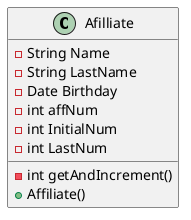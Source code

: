 @startuml
'https://plantuml.com/class-diagram

class Afilliate{
- String Name
- String LastName
- Date Birthday
- int affNum
- int InitialNum
- int LastNum

-int getAndIncrement()
+Affiliate()
}

@enduml